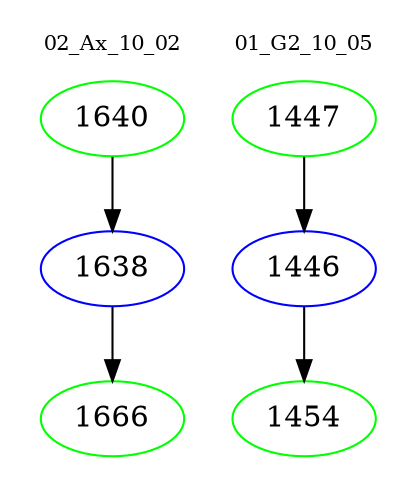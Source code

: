digraph{
subgraph cluster_0 {
color = white
label = "02_Ax_10_02";
fontsize=10;
T0_1640 [label="1640", color="green"]
T0_1640 -> T0_1638 [color="black"]
T0_1638 [label="1638", color="blue"]
T0_1638 -> T0_1666 [color="black"]
T0_1666 [label="1666", color="green"]
}
subgraph cluster_1 {
color = white
label = "01_G2_10_05";
fontsize=10;
T1_1447 [label="1447", color="green"]
T1_1447 -> T1_1446 [color="black"]
T1_1446 [label="1446", color="blue"]
T1_1446 -> T1_1454 [color="black"]
T1_1454 [label="1454", color="green"]
}
}
